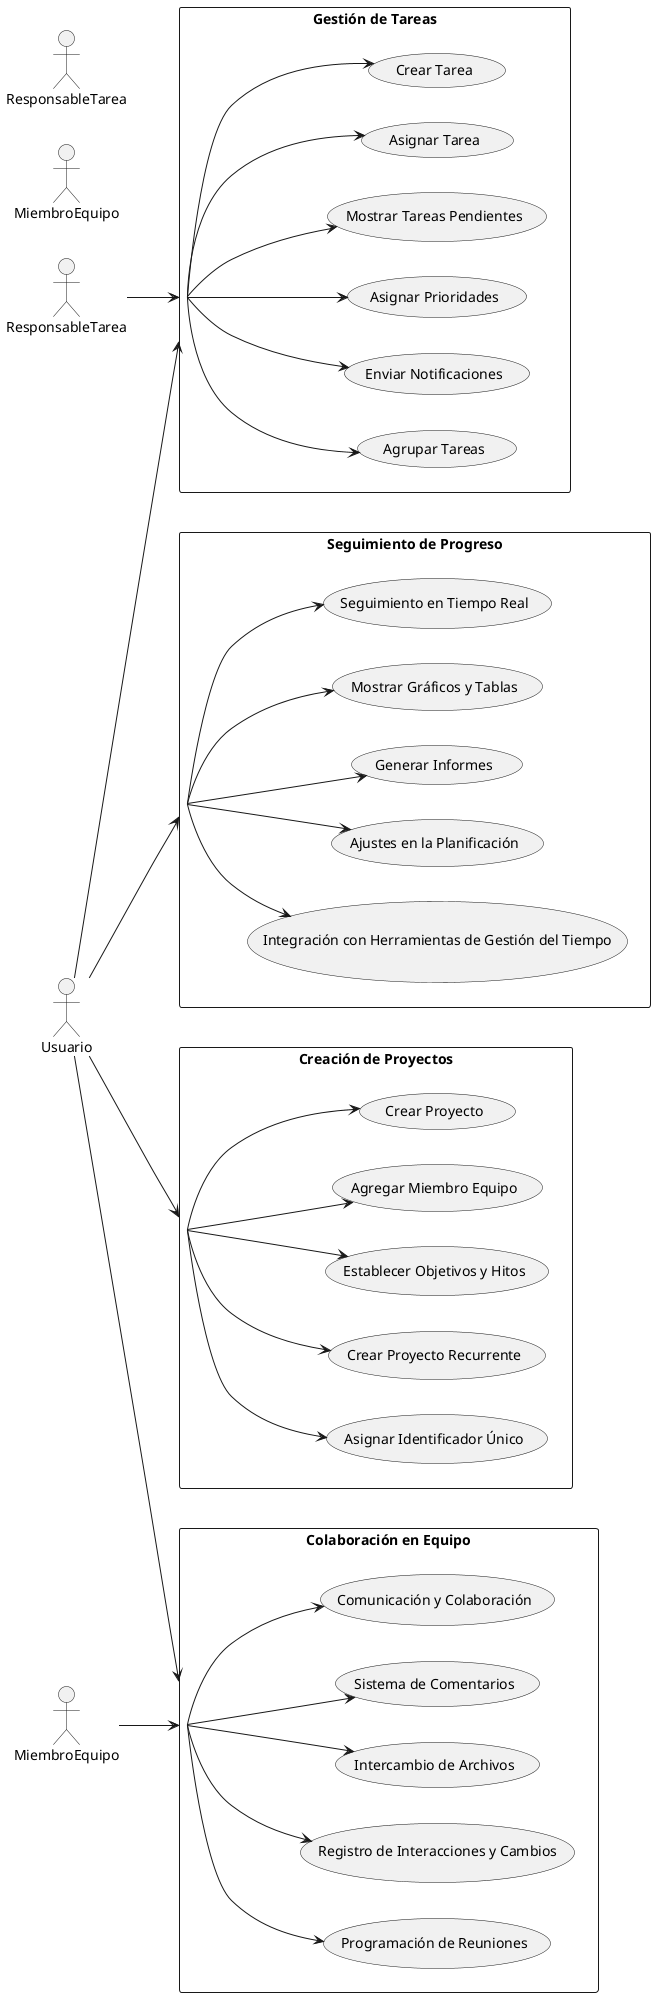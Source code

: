 @startuml Diagrama de Casos de Uso

left to right direction
skinparam packageStyle rectangle

actor Usuario as usuario
actor MiembroEquipo as miembroEquipo
actor ResponsableTarea as responsableTarea

package "Creación de Proyectos" {
  usecase "Crear Proyecto" as UC1
  usecase "Agregar Miembro Equipo" as UC2
  usecase "Establecer Objetivos y Hitos" as UC3
  usecase "Crear Proyecto Recurrente" as UC4
  usecase "Asignar Identificador Único" as UC5
}

package "Gestión de Tareas" {
  usecase "Crear Tarea" as UC6
  usecase "Asignar Tarea" as UC7
  usecase "Mostrar Tareas Pendientes" as UC8
  usecase "Asignar Prioridades" as UC9
  usecase "Enviar Notificaciones" as UC10
  usecase "Agrupar Tareas" as UC11
}

package "Seguimiento de Progreso" {
  usecase "Seguimiento en Tiempo Real" as UC12
  usecase "Mostrar Gráficos y Tablas" as UC13
  usecase "Generar Informes" as UC14
  usecase "Ajustes en la Planificación" as UC15
  usecase "Integración con Herramientas de Gestión del Tiempo" as UC16
}

package "Colaboración en Equipo" {
  usecase "Comunicación y Colaboración" as UC17
  usecase "Sistema de Comentarios" as UC18
  usecase "Intercambio de Archivos" as UC19
  usecase "Registro de Interacciones y Cambios" as UC20
  usecase "Programación de Reuniones" as UC21
}

usuario --> (Creación de Proyectos)
usuario --> (Gestión de Tareas)
usuario --> (Seguimiento de Progreso)
usuario --> (Colaboración en Equipo)
MiembroEquipo --> (Colaboración en Equipo)
ResponsableTarea --> (Gestión de Tareas)

(Creación de Proyectos) --> UC1
(Creación de Proyectos) --> UC2
(Creación de Proyectos) --> UC3
(Creación de Proyectos) --> UC4
(Creación de Proyectos) --> UC5

(Gestión de Tareas) --> UC6
(Gestión de Tareas) --> UC7
(Gestión de Tareas) --> UC8
(Gestión de Tareas) --> UC9
(Gestión de Tareas) --> UC10
(Gestión de Tareas) --> UC11

(Seguimiento de Progreso) --> UC12
(Seguimiento de Progreso) --> UC13
(Seguimiento de Progreso) --> UC14
(Seguimiento de Progreso) --> UC15
(Seguimiento de Progreso) --> UC16

(Colaboración en Equipo) --> UC17
(Colaboración en Equipo) --> UC18
(Colaboración en Equipo) --> UC19
(Colaboración en Equipo) --> UC20
(Colaboración en Equipo) --> UC21

@enduml